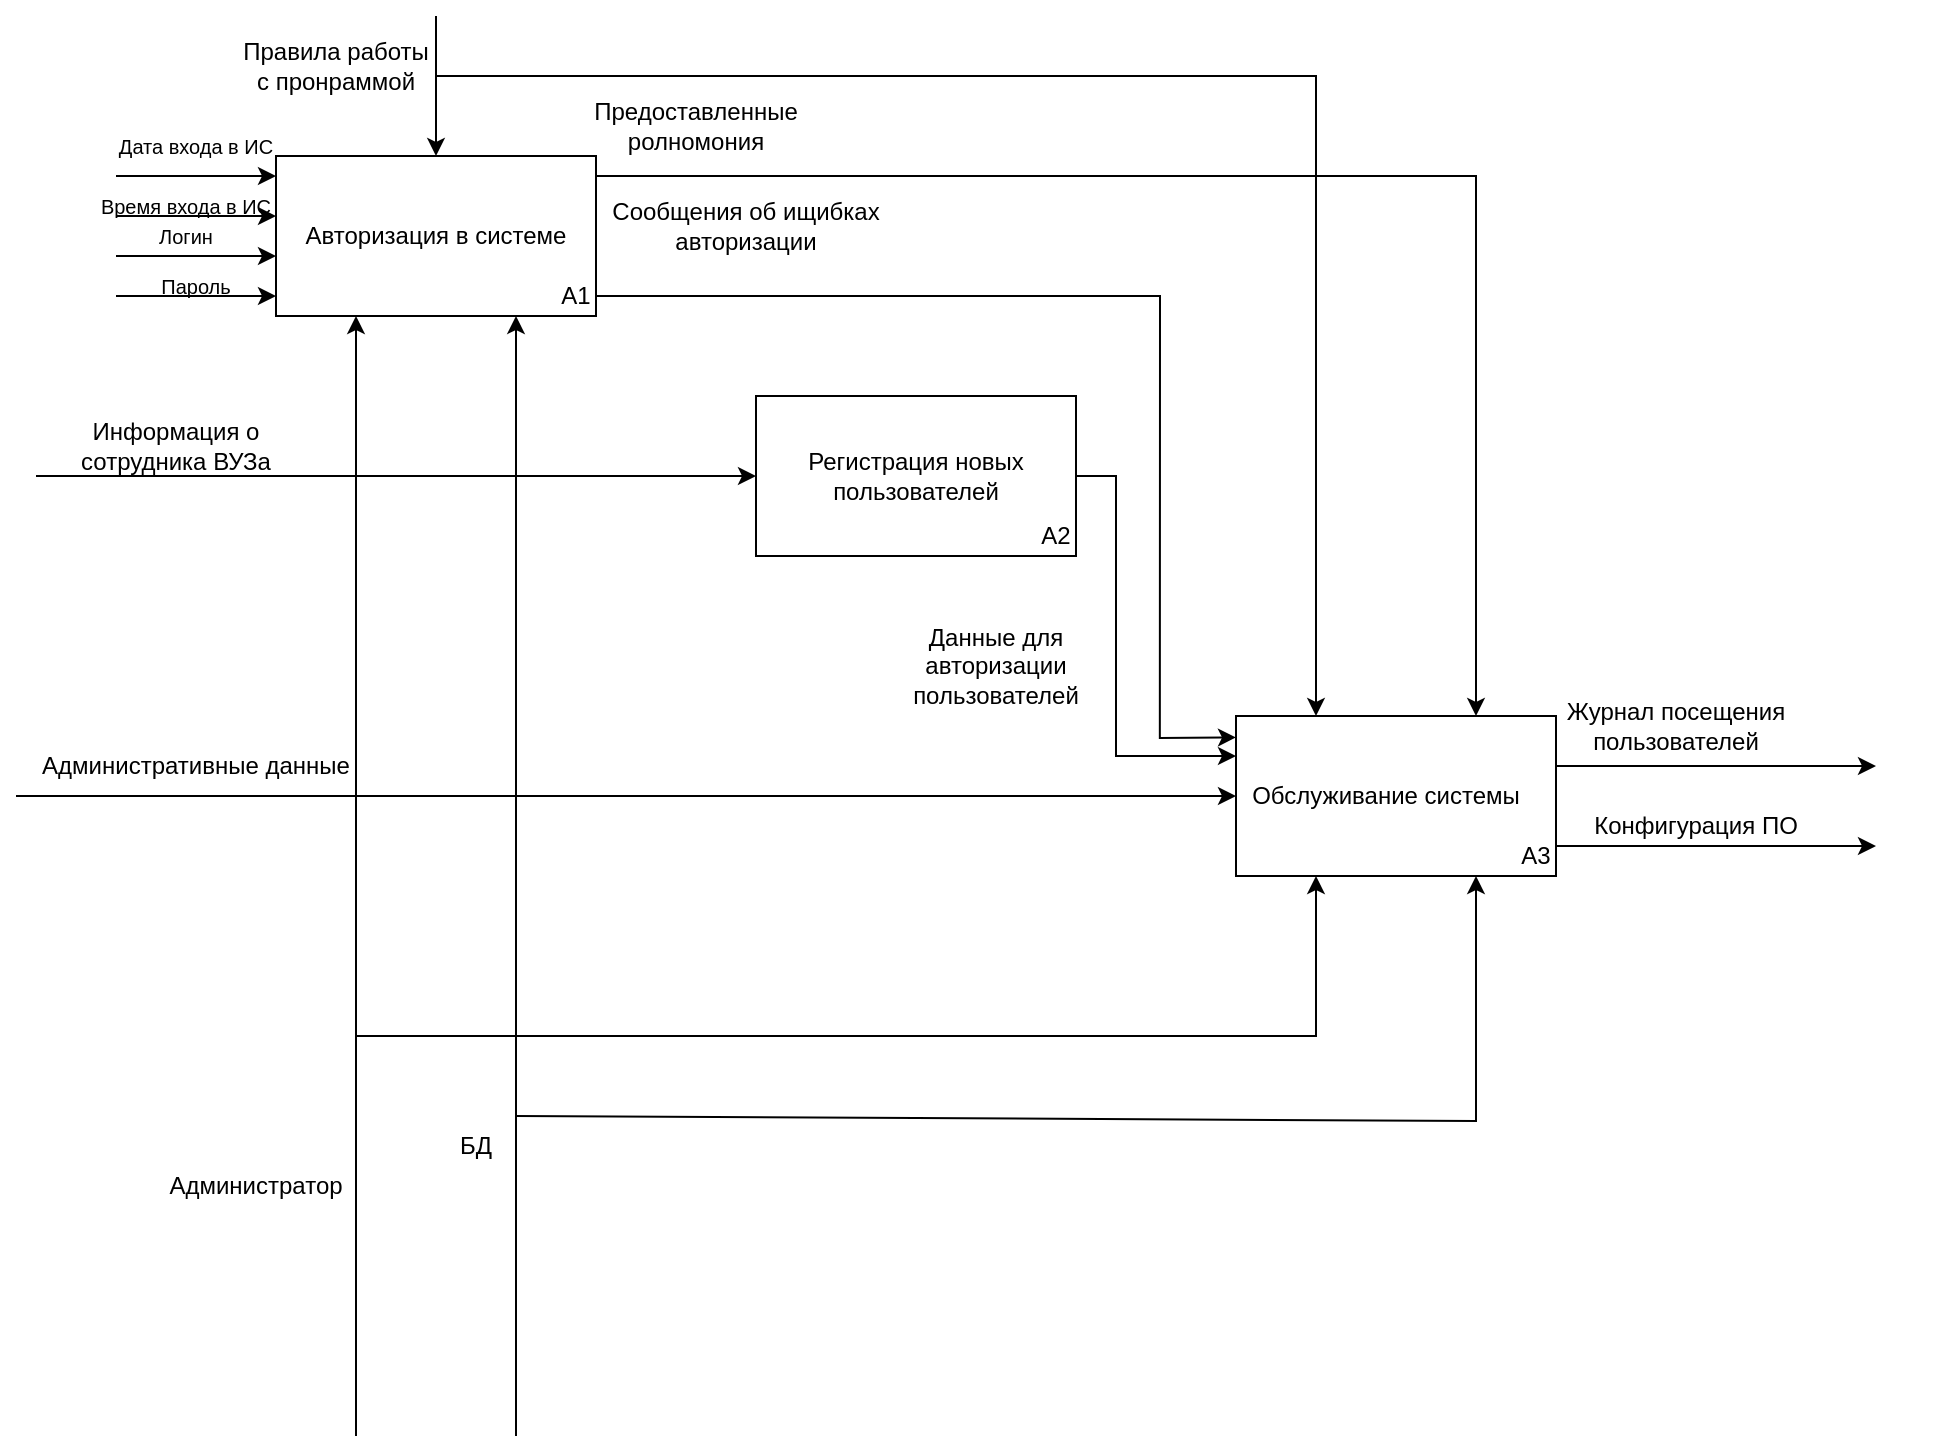 <mxfile version="25.0.3">
  <diagram name="Страница — 1" id="rumpjWF6Ayx6nbcvAlUh">
    <mxGraphModel dx="1629" dy="869" grid="1" gridSize="10" guides="1" tooltips="1" connect="1" arrows="1" fold="1" page="1" pageScale="1" pageWidth="827" pageHeight="1169" math="0" shadow="0">
      <root>
        <mxCell id="0" />
        <mxCell id="1" parent="0" />
        <mxCell id="MJWeuBGmJZql4_uNKvED-1" value="" style="rounded=0;whiteSpace=wrap;html=1;" vertex="1" parent="1">
          <mxGeometry x="80" y="80" width="160" height="80" as="geometry" />
        </mxCell>
        <mxCell id="MJWeuBGmJZql4_uNKvED-2" value="Авторизация в системе" style="text;strokeColor=none;align=center;fillColor=none;html=1;verticalAlign=middle;whiteSpace=wrap;rounded=0;" vertex="1" parent="1">
          <mxGeometry x="90" y="105" width="140" height="30" as="geometry" />
        </mxCell>
        <mxCell id="MJWeuBGmJZql4_uNKvED-3" value="" style="endArrow=classic;html=1;rounded=0;" edge="1" parent="1">
          <mxGeometry width="50" height="50" relative="1" as="geometry">
            <mxPoint y="90" as="sourcePoint" />
            <mxPoint x="80" y="90" as="targetPoint" />
            <Array as="points">
              <mxPoint x="40" y="90" />
            </Array>
          </mxGeometry>
        </mxCell>
        <mxCell id="MJWeuBGmJZql4_uNKvED-4" value="" style="endArrow=classic;html=1;rounded=0;" edge="1" parent="1">
          <mxGeometry width="50" height="50" relative="1" as="geometry">
            <mxPoint y="110" as="sourcePoint" />
            <mxPoint x="80" y="110" as="targetPoint" />
          </mxGeometry>
        </mxCell>
        <mxCell id="MJWeuBGmJZql4_uNKvED-5" value="" style="endArrow=classic;html=1;rounded=0;" edge="1" parent="1">
          <mxGeometry width="50" height="50" relative="1" as="geometry">
            <mxPoint y="130" as="sourcePoint" />
            <mxPoint x="80" y="130" as="targetPoint" />
          </mxGeometry>
        </mxCell>
        <mxCell id="MJWeuBGmJZql4_uNKvED-6" value="" style="endArrow=classic;html=1;rounded=0;" edge="1" parent="1">
          <mxGeometry width="50" height="50" relative="1" as="geometry">
            <mxPoint y="150" as="sourcePoint" />
            <mxPoint x="80" y="150" as="targetPoint" />
          </mxGeometry>
        </mxCell>
        <mxCell id="MJWeuBGmJZql4_uNKvED-7" value="" style="endArrow=classic;html=1;rounded=0;" edge="1" parent="1">
          <mxGeometry width="50" height="50" relative="1" as="geometry">
            <mxPoint x="160" y="10" as="sourcePoint" />
            <mxPoint x="160" y="80" as="targetPoint" />
          </mxGeometry>
        </mxCell>
        <mxCell id="MJWeuBGmJZql4_uNKvED-8" value="&lt;font style=&quot;font-size: 10px;&quot;&gt;Дата входа в ИС&lt;/font&gt;" style="text;strokeColor=none;align=center;fillColor=none;html=1;verticalAlign=middle;whiteSpace=wrap;rounded=0;" vertex="1" parent="1">
          <mxGeometry x="-10" y="60" width="100" height="30" as="geometry" />
        </mxCell>
        <mxCell id="MJWeuBGmJZql4_uNKvED-9" value="&lt;font style=&quot;font-size: 10px;&quot;&gt;Время входа в ИС&lt;/font&gt;" style="text;strokeColor=none;align=center;fillColor=none;html=1;verticalAlign=middle;whiteSpace=wrap;rounded=0;" vertex="1" parent="1">
          <mxGeometry x="-20" y="90" width="110" height="30" as="geometry" />
        </mxCell>
        <mxCell id="MJWeuBGmJZql4_uNKvED-10" value="&lt;font style=&quot;font-size: 10px;&quot;&gt;Логин&lt;/font&gt;" style="text;strokeColor=none;align=center;fillColor=none;html=1;verticalAlign=middle;whiteSpace=wrap;rounded=0;" vertex="1" parent="1">
          <mxGeometry x="5" y="105" width="60" height="30" as="geometry" />
        </mxCell>
        <mxCell id="MJWeuBGmJZql4_uNKvED-11" value="&lt;font style=&quot;font-size: 10px;&quot;&gt;Пароль&lt;/font&gt;" style="text;strokeColor=none;align=center;fillColor=none;html=1;verticalAlign=middle;whiteSpace=wrap;rounded=0;" vertex="1" parent="1">
          <mxGeometry x="10" y="130" width="60" height="30" as="geometry" />
        </mxCell>
        <mxCell id="MJWeuBGmJZql4_uNKvED-12" value="Правила работы с пронраммой" style="text;strokeColor=none;align=center;fillColor=none;html=1;verticalAlign=middle;whiteSpace=wrap;rounded=0;" vertex="1" parent="1">
          <mxGeometry x="60" y="20" width="100" height="30" as="geometry" />
        </mxCell>
        <mxCell id="MJWeuBGmJZql4_uNKvED-13" value="" style="endArrow=classic;html=1;rounded=0;" edge="1" parent="1">
          <mxGeometry width="50" height="50" relative="1" as="geometry">
            <mxPoint x="120" y="720" as="sourcePoint" />
            <mxPoint x="120" y="160" as="targetPoint" />
          </mxGeometry>
        </mxCell>
        <mxCell id="MJWeuBGmJZql4_uNKvED-14" value="" style="endArrow=classic;html=1;rounded=0;" edge="1" parent="1">
          <mxGeometry width="50" height="50" relative="1" as="geometry">
            <mxPoint x="200" y="720" as="sourcePoint" />
            <mxPoint x="200" y="160" as="targetPoint" />
          </mxGeometry>
        </mxCell>
        <mxCell id="MJWeuBGmJZql4_uNKvED-15" value="" style="endArrow=classic;html=1;rounded=0;" edge="1" parent="1">
          <mxGeometry width="50" height="50" relative="1" as="geometry">
            <mxPoint x="-40" y="240" as="sourcePoint" />
            <mxPoint x="320" y="240" as="targetPoint" />
          </mxGeometry>
        </mxCell>
        <mxCell id="MJWeuBGmJZql4_uNKvED-16" value="" style="endArrow=classic;html=1;rounded=0;exitX=0;exitY=1;exitDx=0;exitDy=0;" edge="1" parent="1" source="MJWeuBGmJZql4_uNKvED-18">
          <mxGeometry width="50" height="50" relative="1" as="geometry">
            <mxPoint y="400" as="sourcePoint" />
            <mxPoint x="560" y="400" as="targetPoint" />
          </mxGeometry>
        </mxCell>
        <mxCell id="MJWeuBGmJZql4_uNKvED-17" value="Информация о сотрудника ВУЗа" style="text;strokeColor=none;align=center;fillColor=none;html=1;verticalAlign=middle;whiteSpace=wrap;rounded=0;" vertex="1" parent="1">
          <mxGeometry x="-40" y="210" width="140" height="30" as="geometry" />
        </mxCell>
        <mxCell id="MJWeuBGmJZql4_uNKvED-18" value="Административные данные" style="text;strokeColor=none;align=center;fillColor=none;html=1;verticalAlign=middle;whiteSpace=wrap;rounded=0;" vertex="1" parent="1">
          <mxGeometry x="-50" y="370" width="180" height="30" as="geometry" />
        </mxCell>
        <mxCell id="MJWeuBGmJZql4_uNKvED-19" value="Администратор" style="text;strokeColor=none;align=center;fillColor=none;html=1;verticalAlign=middle;whiteSpace=wrap;rounded=0;" vertex="1" parent="1">
          <mxGeometry x="40" y="580" width="60" height="30" as="geometry" />
        </mxCell>
        <mxCell id="MJWeuBGmJZql4_uNKvED-20" value="А1" style="text;strokeColor=none;align=center;fillColor=none;html=1;verticalAlign=middle;whiteSpace=wrap;rounded=0;" vertex="1" parent="1">
          <mxGeometry x="200" y="135" width="60" height="30" as="geometry" />
        </mxCell>
        <mxCell id="MJWeuBGmJZql4_uNKvED-21" value="" style="rounded=0;whiteSpace=wrap;html=1;" vertex="1" parent="1">
          <mxGeometry x="320" y="200" width="160" height="80" as="geometry" />
        </mxCell>
        <mxCell id="MJWeuBGmJZql4_uNKvED-22" value="Регистрация новых пользователей" style="text;strokeColor=none;align=center;fillColor=none;html=1;verticalAlign=middle;whiteSpace=wrap;rounded=0;" vertex="1" parent="1">
          <mxGeometry x="340" y="225" width="120" height="30" as="geometry" />
        </mxCell>
        <mxCell id="MJWeuBGmJZql4_uNKvED-23" value="А2" style="text;strokeColor=none;align=center;fillColor=none;html=1;verticalAlign=middle;whiteSpace=wrap;rounded=0;" vertex="1" parent="1">
          <mxGeometry x="440" y="255" width="60" height="30" as="geometry" />
        </mxCell>
        <mxCell id="MJWeuBGmJZql4_uNKvED-24" value="" style="rounded=0;whiteSpace=wrap;html=1;" vertex="1" parent="1">
          <mxGeometry x="560" y="360" width="160" height="80" as="geometry" />
        </mxCell>
        <mxCell id="MJWeuBGmJZql4_uNKvED-25" value="Обслуживание системы" style="text;strokeColor=none;align=center;fillColor=none;html=1;verticalAlign=middle;whiteSpace=wrap;rounded=0;" vertex="1" parent="1">
          <mxGeometry x="560" y="385" width="150" height="30" as="geometry" />
        </mxCell>
        <mxCell id="MJWeuBGmJZql4_uNKvED-26" value="А3" style="text;strokeColor=none;align=center;fillColor=none;html=1;verticalAlign=middle;whiteSpace=wrap;rounded=0;" vertex="1" parent="1">
          <mxGeometry x="680" y="415" width="60" height="30" as="geometry" />
        </mxCell>
        <mxCell id="MJWeuBGmJZql4_uNKvED-27" value="" style="endArrow=classic;html=1;rounded=0;entryX=0.75;entryY=0;entryDx=0;entryDy=0;" edge="1" parent="1" target="MJWeuBGmJZql4_uNKvED-24">
          <mxGeometry width="50" height="50" relative="1" as="geometry">
            <mxPoint x="240" y="90" as="sourcePoint" />
            <mxPoint x="680" y="90" as="targetPoint" />
            <Array as="points">
              <mxPoint x="680" y="90" />
            </Array>
          </mxGeometry>
        </mxCell>
        <mxCell id="MJWeuBGmJZql4_uNKvED-28" value="" style="endArrow=classic;html=1;rounded=0;entryX=-0.012;entryY=0.134;entryDx=0;entryDy=0;entryPerimeter=0;" edge="1" parent="1">
          <mxGeometry width="50" height="50" relative="1" as="geometry">
            <mxPoint x="240" y="150" as="sourcePoint" />
            <mxPoint x="560.0" y="370.72" as="targetPoint" />
            <Array as="points">
              <mxPoint x="522" y="150" />
              <mxPoint x="521.92" y="371" />
            </Array>
          </mxGeometry>
        </mxCell>
        <mxCell id="MJWeuBGmJZql4_uNKvED-30" value="" style="endArrow=classic;html=1;rounded=0;entryX=0;entryY=0.25;entryDx=0;entryDy=0;" edge="1" parent="1" target="MJWeuBGmJZql4_uNKvED-24">
          <mxGeometry width="50" height="50" relative="1" as="geometry">
            <mxPoint x="480" y="240" as="sourcePoint" />
            <mxPoint x="500" y="380" as="targetPoint" />
            <Array as="points">
              <mxPoint x="500" y="240" />
              <mxPoint x="500" y="380" />
            </Array>
          </mxGeometry>
        </mxCell>
        <mxCell id="MJWeuBGmJZql4_uNKvED-32" value="" style="endArrow=classic;html=1;rounded=0;entryX=0.25;entryY=0;entryDx=0;entryDy=0;" edge="1" parent="1" target="MJWeuBGmJZql4_uNKvED-24">
          <mxGeometry width="50" height="50" relative="1" as="geometry">
            <mxPoint x="160" y="40" as="sourcePoint" />
            <mxPoint x="590" y="40" as="targetPoint" />
            <Array as="points">
              <mxPoint x="600" y="40" />
            </Array>
          </mxGeometry>
        </mxCell>
        <mxCell id="MJWeuBGmJZql4_uNKvED-34" value="" style="endArrow=classic;html=1;rounded=0;entryX=0.25;entryY=1;entryDx=0;entryDy=0;" edge="1" parent="1" target="MJWeuBGmJZql4_uNKvED-24">
          <mxGeometry width="50" height="50" relative="1" as="geometry">
            <mxPoint x="120" y="520" as="sourcePoint" />
            <mxPoint x="620" y="520" as="targetPoint" />
            <Array as="points">
              <mxPoint x="600" y="520" />
            </Array>
          </mxGeometry>
        </mxCell>
        <mxCell id="MJWeuBGmJZql4_uNKvED-36" value="" style="endArrow=classic;html=1;rounded=0;entryX=0;entryY=0.75;entryDx=0;entryDy=0;" edge="1" parent="1">
          <mxGeometry width="50" height="50" relative="1" as="geometry">
            <mxPoint x="200" y="560" as="sourcePoint" />
            <mxPoint x="680" y="440" as="targetPoint" />
            <Array as="points">
              <mxPoint x="680" y="562.5" />
            </Array>
          </mxGeometry>
        </mxCell>
        <mxCell id="MJWeuBGmJZql4_uNKvED-38" value="БД" style="text;strokeColor=none;align=center;fillColor=none;html=1;verticalAlign=middle;whiteSpace=wrap;rounded=0;" vertex="1" parent="1">
          <mxGeometry x="150" y="560" width="60" height="30" as="geometry" />
        </mxCell>
        <mxCell id="MJWeuBGmJZql4_uNKvED-39" value="Предоставленные&lt;div&gt;ролномония&lt;/div&gt;" style="text;strokeColor=none;align=center;fillColor=none;html=1;verticalAlign=middle;whiteSpace=wrap;rounded=0;" vertex="1" parent="1">
          <mxGeometry x="260" y="50" width="60" height="30" as="geometry" />
        </mxCell>
        <mxCell id="MJWeuBGmJZql4_uNKvED-40" value="Сообщения об ищибках авторизации" style="text;strokeColor=none;align=center;fillColor=none;html=1;verticalAlign=middle;whiteSpace=wrap;rounded=0;" vertex="1" parent="1">
          <mxGeometry x="240" y="100" width="150" height="30" as="geometry" />
        </mxCell>
        <mxCell id="MJWeuBGmJZql4_uNKvED-41" value="Данные для авторизации&lt;div&gt;пользователей&lt;/div&gt;" style="text;strokeColor=none;align=center;fillColor=none;html=1;verticalAlign=middle;whiteSpace=wrap;rounded=0;" vertex="1" parent="1">
          <mxGeometry x="390" y="320" width="100" height="30" as="geometry" />
        </mxCell>
        <mxCell id="MJWeuBGmJZql4_uNKvED-42" value="" style="endArrow=classic;html=1;rounded=0;" edge="1" parent="1">
          <mxGeometry width="50" height="50" relative="1" as="geometry">
            <mxPoint x="720" y="385" as="sourcePoint" />
            <mxPoint x="880" y="385" as="targetPoint" />
          </mxGeometry>
        </mxCell>
        <mxCell id="MJWeuBGmJZql4_uNKvED-43" value="" style="endArrow=classic;html=1;rounded=0;" edge="1" parent="1">
          <mxGeometry width="50" height="50" relative="1" as="geometry">
            <mxPoint x="720" y="425" as="sourcePoint" />
            <mxPoint x="880" y="425" as="targetPoint" />
          </mxGeometry>
        </mxCell>
        <mxCell id="MJWeuBGmJZql4_uNKvED-44" value="Журнал посещения пользователей" style="text;strokeColor=none;align=center;fillColor=none;html=1;verticalAlign=middle;whiteSpace=wrap;rounded=0;" vertex="1" parent="1">
          <mxGeometry x="720" y="350" width="120" height="30" as="geometry" />
        </mxCell>
        <mxCell id="MJWeuBGmJZql4_uNKvED-46" value="Конфигурация ПО" style="text;strokeColor=none;align=center;fillColor=none;html=1;verticalAlign=middle;whiteSpace=wrap;rounded=0;" vertex="1" parent="1">
          <mxGeometry x="670" y="400" width="240" height="30" as="geometry" />
        </mxCell>
      </root>
    </mxGraphModel>
  </diagram>
</mxfile>
